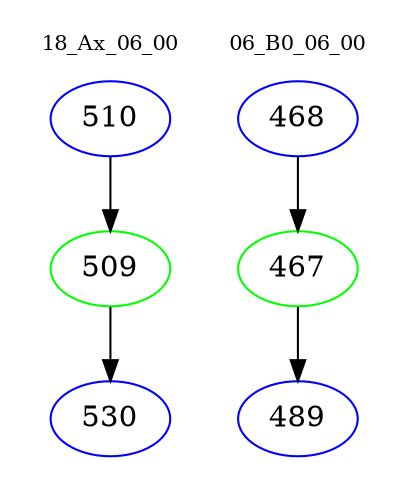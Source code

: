digraph{
subgraph cluster_0 {
color = white
label = "18_Ax_06_00";
fontsize=10;
T0_510 [label="510", color="blue"]
T0_510 -> T0_509 [color="black"]
T0_509 [label="509", color="green"]
T0_509 -> T0_530 [color="black"]
T0_530 [label="530", color="blue"]
}
subgraph cluster_1 {
color = white
label = "06_B0_06_00";
fontsize=10;
T1_468 [label="468", color="blue"]
T1_468 -> T1_467 [color="black"]
T1_467 [label="467", color="green"]
T1_467 -> T1_489 [color="black"]
T1_489 [label="489", color="blue"]
}
}
